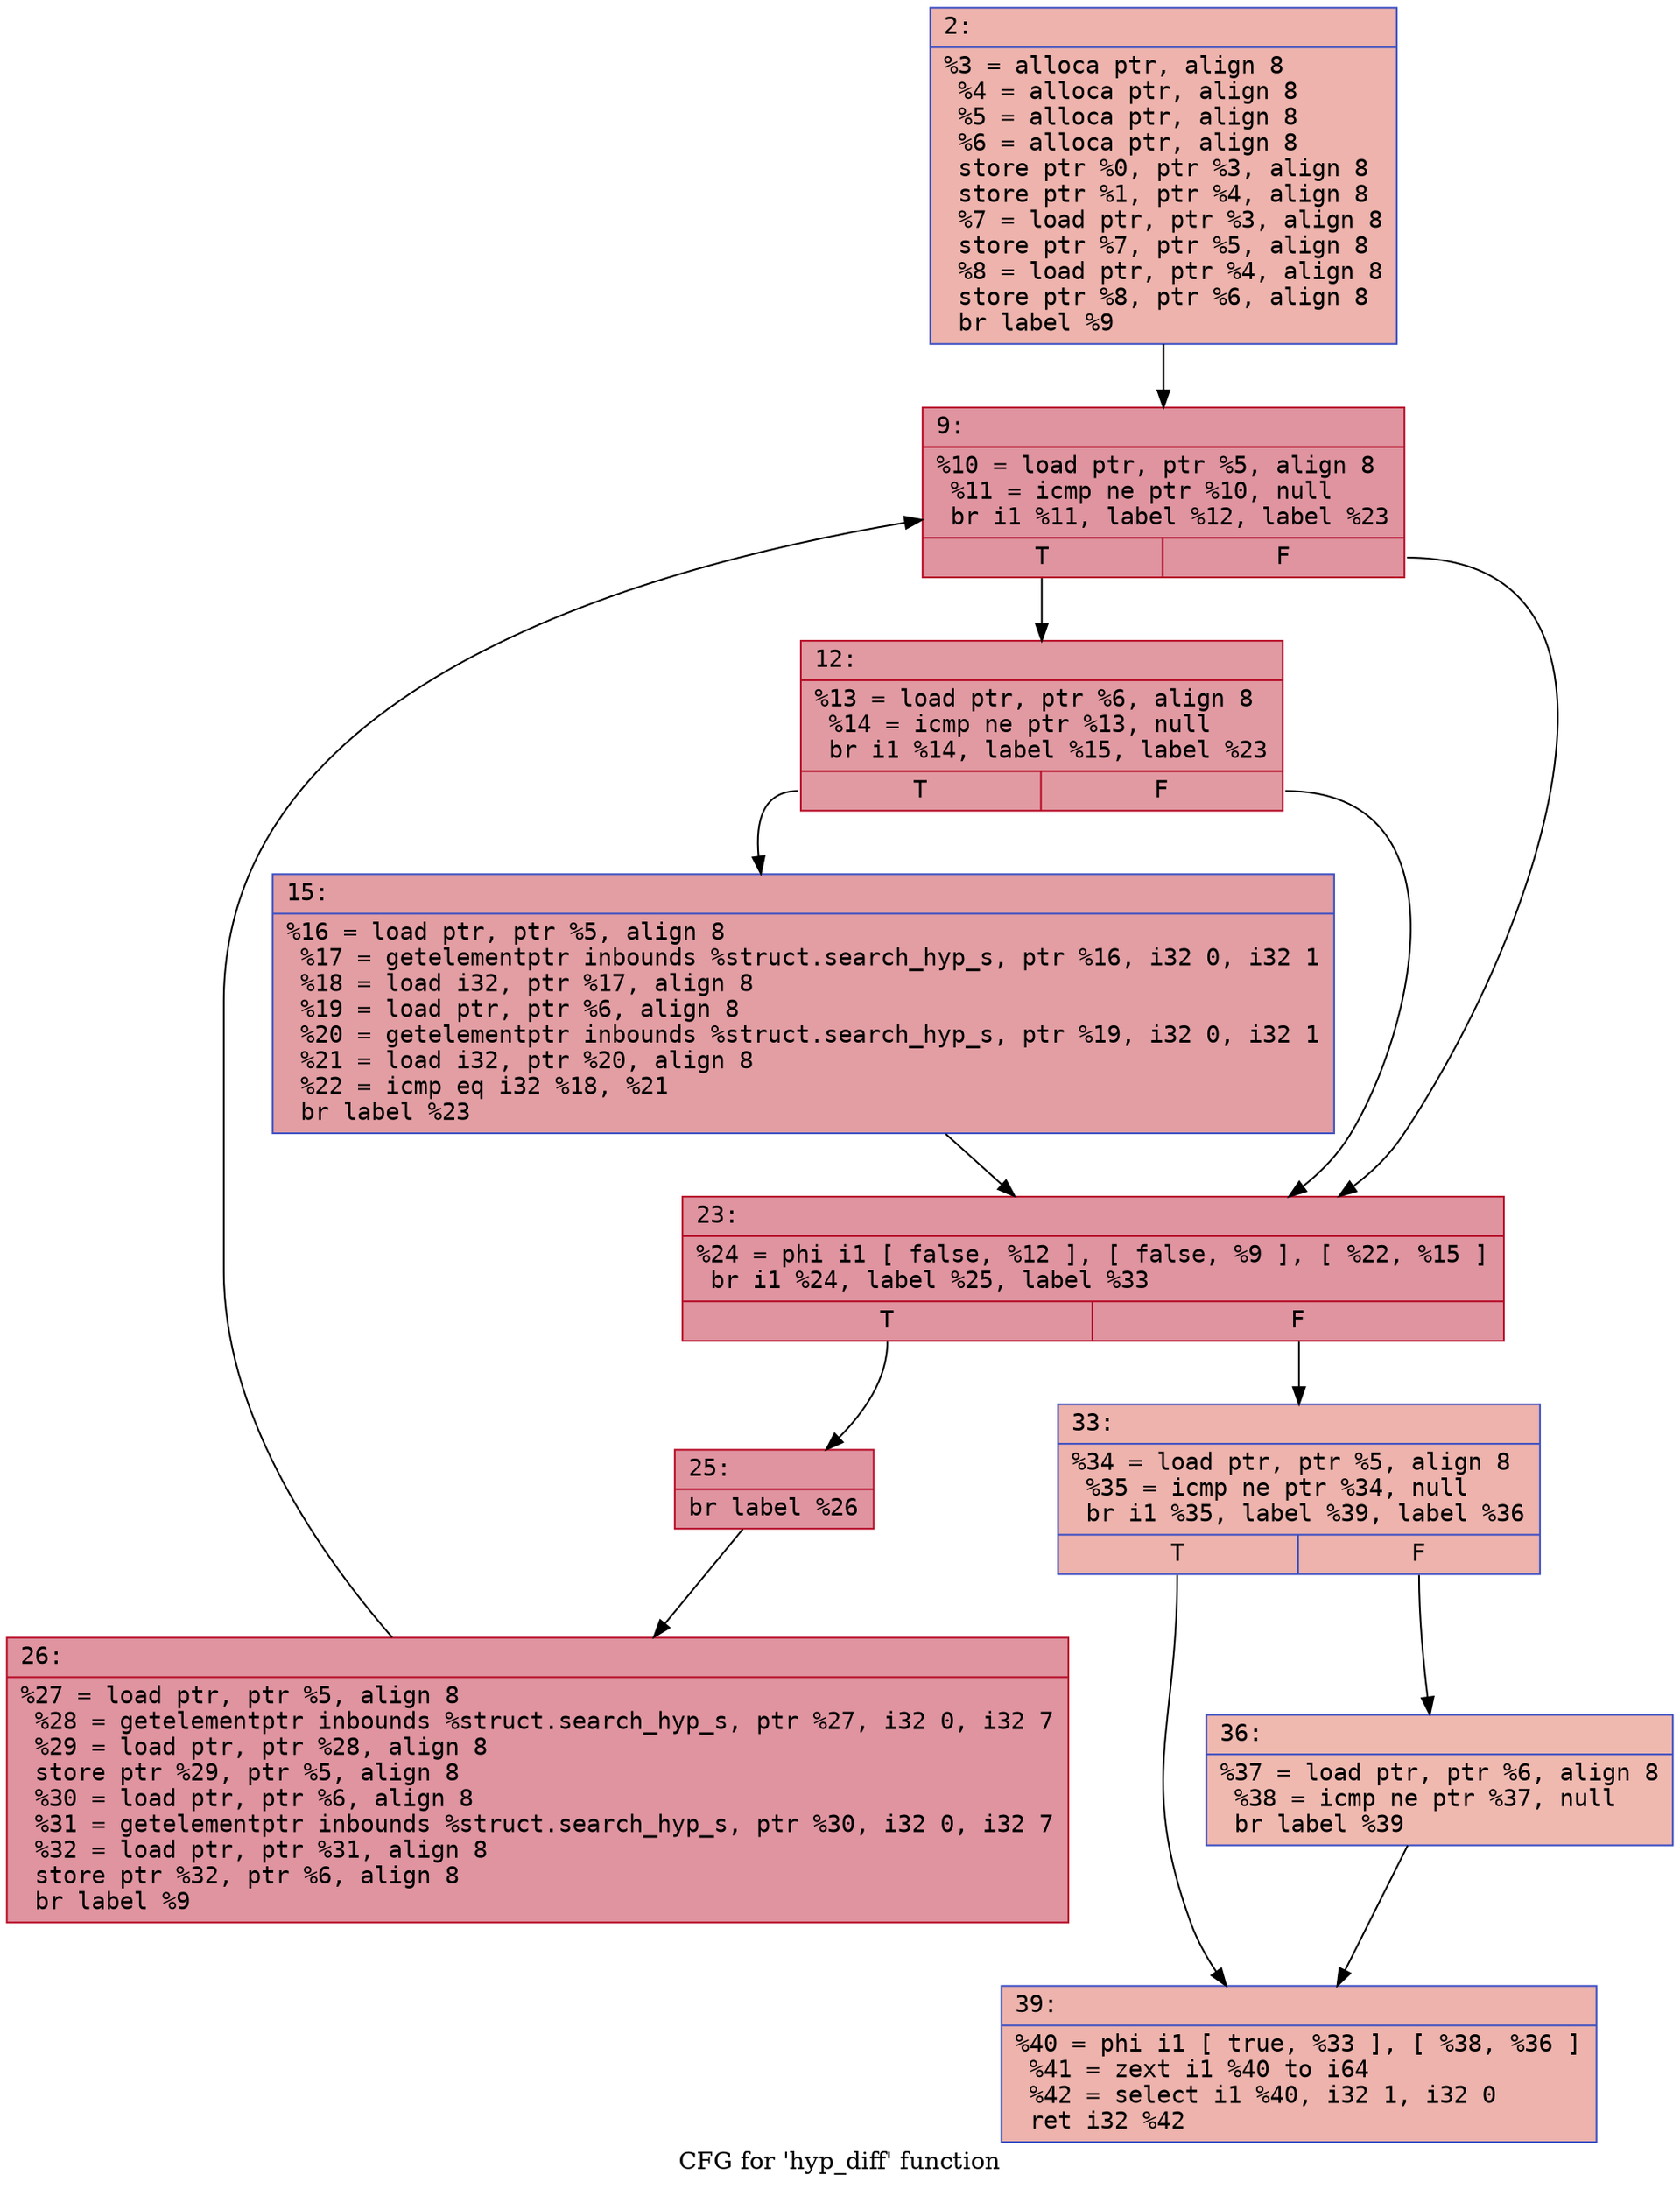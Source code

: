 digraph "CFG for 'hyp_diff' function" {
	label="CFG for 'hyp_diff' function";

	Node0x600002afc460 [shape=record,color="#3d50c3ff", style=filled, fillcolor="#d6524470" fontname="Courier",label="{2:\l|  %3 = alloca ptr, align 8\l  %4 = alloca ptr, align 8\l  %5 = alloca ptr, align 8\l  %6 = alloca ptr, align 8\l  store ptr %0, ptr %3, align 8\l  store ptr %1, ptr %4, align 8\l  %7 = load ptr, ptr %3, align 8\l  store ptr %7, ptr %5, align 8\l  %8 = load ptr, ptr %4, align 8\l  store ptr %8, ptr %6, align 8\l  br label %9\l}"];
	Node0x600002afc460 -> Node0x600002afc4b0[tooltip="2 -> 9\nProbability 100.00%" ];
	Node0x600002afc4b0 [shape=record,color="#b70d28ff", style=filled, fillcolor="#b70d2870" fontname="Courier",label="{9:\l|  %10 = load ptr, ptr %5, align 8\l  %11 = icmp ne ptr %10, null\l  br i1 %11, label %12, label %23\l|{<s0>T|<s1>F}}"];
	Node0x600002afc4b0:s0 -> Node0x600002afc500[tooltip="9 -> 12\nProbability 62.50%" ];
	Node0x600002afc4b0:s1 -> Node0x600002afc5a0[tooltip="9 -> 23\nProbability 37.50%" ];
	Node0x600002afc500 [shape=record,color="#b70d28ff", style=filled, fillcolor="#bb1b2c70" fontname="Courier",label="{12:\l|  %13 = load ptr, ptr %6, align 8\l  %14 = icmp ne ptr %13, null\l  br i1 %14, label %15, label %23\l|{<s0>T|<s1>F}}"];
	Node0x600002afc500:s0 -> Node0x600002afc550[tooltip="12 -> 15\nProbability 62.50%" ];
	Node0x600002afc500:s1 -> Node0x600002afc5a0[tooltip="12 -> 23\nProbability 37.50%" ];
	Node0x600002afc550 [shape=record,color="#3d50c3ff", style=filled, fillcolor="#be242e70" fontname="Courier",label="{15:\l|  %16 = load ptr, ptr %5, align 8\l  %17 = getelementptr inbounds %struct.search_hyp_s, ptr %16, i32 0, i32 1\l  %18 = load i32, ptr %17, align 8\l  %19 = load ptr, ptr %6, align 8\l  %20 = getelementptr inbounds %struct.search_hyp_s, ptr %19, i32 0, i32 1\l  %21 = load i32, ptr %20, align 8\l  %22 = icmp eq i32 %18, %21\l  br label %23\l}"];
	Node0x600002afc550 -> Node0x600002afc5a0[tooltip="15 -> 23\nProbability 100.00%" ];
	Node0x600002afc5a0 [shape=record,color="#b70d28ff", style=filled, fillcolor="#b70d2870" fontname="Courier",label="{23:\l|  %24 = phi i1 [ false, %12 ], [ false, %9 ], [ %22, %15 ]\l  br i1 %24, label %25, label %33\l|{<s0>T|<s1>F}}"];
	Node0x600002afc5a0:s0 -> Node0x600002afc5f0[tooltip="23 -> 25\nProbability 96.88%" ];
	Node0x600002afc5a0:s1 -> Node0x600002afc690[tooltip="23 -> 33\nProbability 3.12%" ];
	Node0x600002afc5f0 [shape=record,color="#b70d28ff", style=filled, fillcolor="#b70d2870" fontname="Courier",label="{25:\l|  br label %26\l}"];
	Node0x600002afc5f0 -> Node0x600002afc640[tooltip="25 -> 26\nProbability 100.00%" ];
	Node0x600002afc640 [shape=record,color="#b70d28ff", style=filled, fillcolor="#b70d2870" fontname="Courier",label="{26:\l|  %27 = load ptr, ptr %5, align 8\l  %28 = getelementptr inbounds %struct.search_hyp_s, ptr %27, i32 0, i32 7\l  %29 = load ptr, ptr %28, align 8\l  store ptr %29, ptr %5, align 8\l  %30 = load ptr, ptr %6, align 8\l  %31 = getelementptr inbounds %struct.search_hyp_s, ptr %30, i32 0, i32 7\l  %32 = load ptr, ptr %31, align 8\l  store ptr %32, ptr %6, align 8\l  br label %9\l}"];
	Node0x600002afc640 -> Node0x600002afc4b0[tooltip="26 -> 9\nProbability 100.00%" ];
	Node0x600002afc690 [shape=record,color="#3d50c3ff", style=filled, fillcolor="#d6524470" fontname="Courier",label="{33:\l|  %34 = load ptr, ptr %5, align 8\l  %35 = icmp ne ptr %34, null\l  br i1 %35, label %39, label %36\l|{<s0>T|<s1>F}}"];
	Node0x600002afc690:s0 -> Node0x600002afc730[tooltip="33 -> 39\nProbability 62.50%" ];
	Node0x600002afc690:s1 -> Node0x600002afc6e0[tooltip="33 -> 36\nProbability 37.50%" ];
	Node0x600002afc6e0 [shape=record,color="#3d50c3ff", style=filled, fillcolor="#de614d70" fontname="Courier",label="{36:\l|  %37 = load ptr, ptr %6, align 8\l  %38 = icmp ne ptr %37, null\l  br label %39\l}"];
	Node0x600002afc6e0 -> Node0x600002afc730[tooltip="36 -> 39\nProbability 100.00%" ];
	Node0x600002afc730 [shape=record,color="#3d50c3ff", style=filled, fillcolor="#d6524470" fontname="Courier",label="{39:\l|  %40 = phi i1 [ true, %33 ], [ %38, %36 ]\l  %41 = zext i1 %40 to i64\l  %42 = select i1 %40, i32 1, i32 0\l  ret i32 %42\l}"];
}
